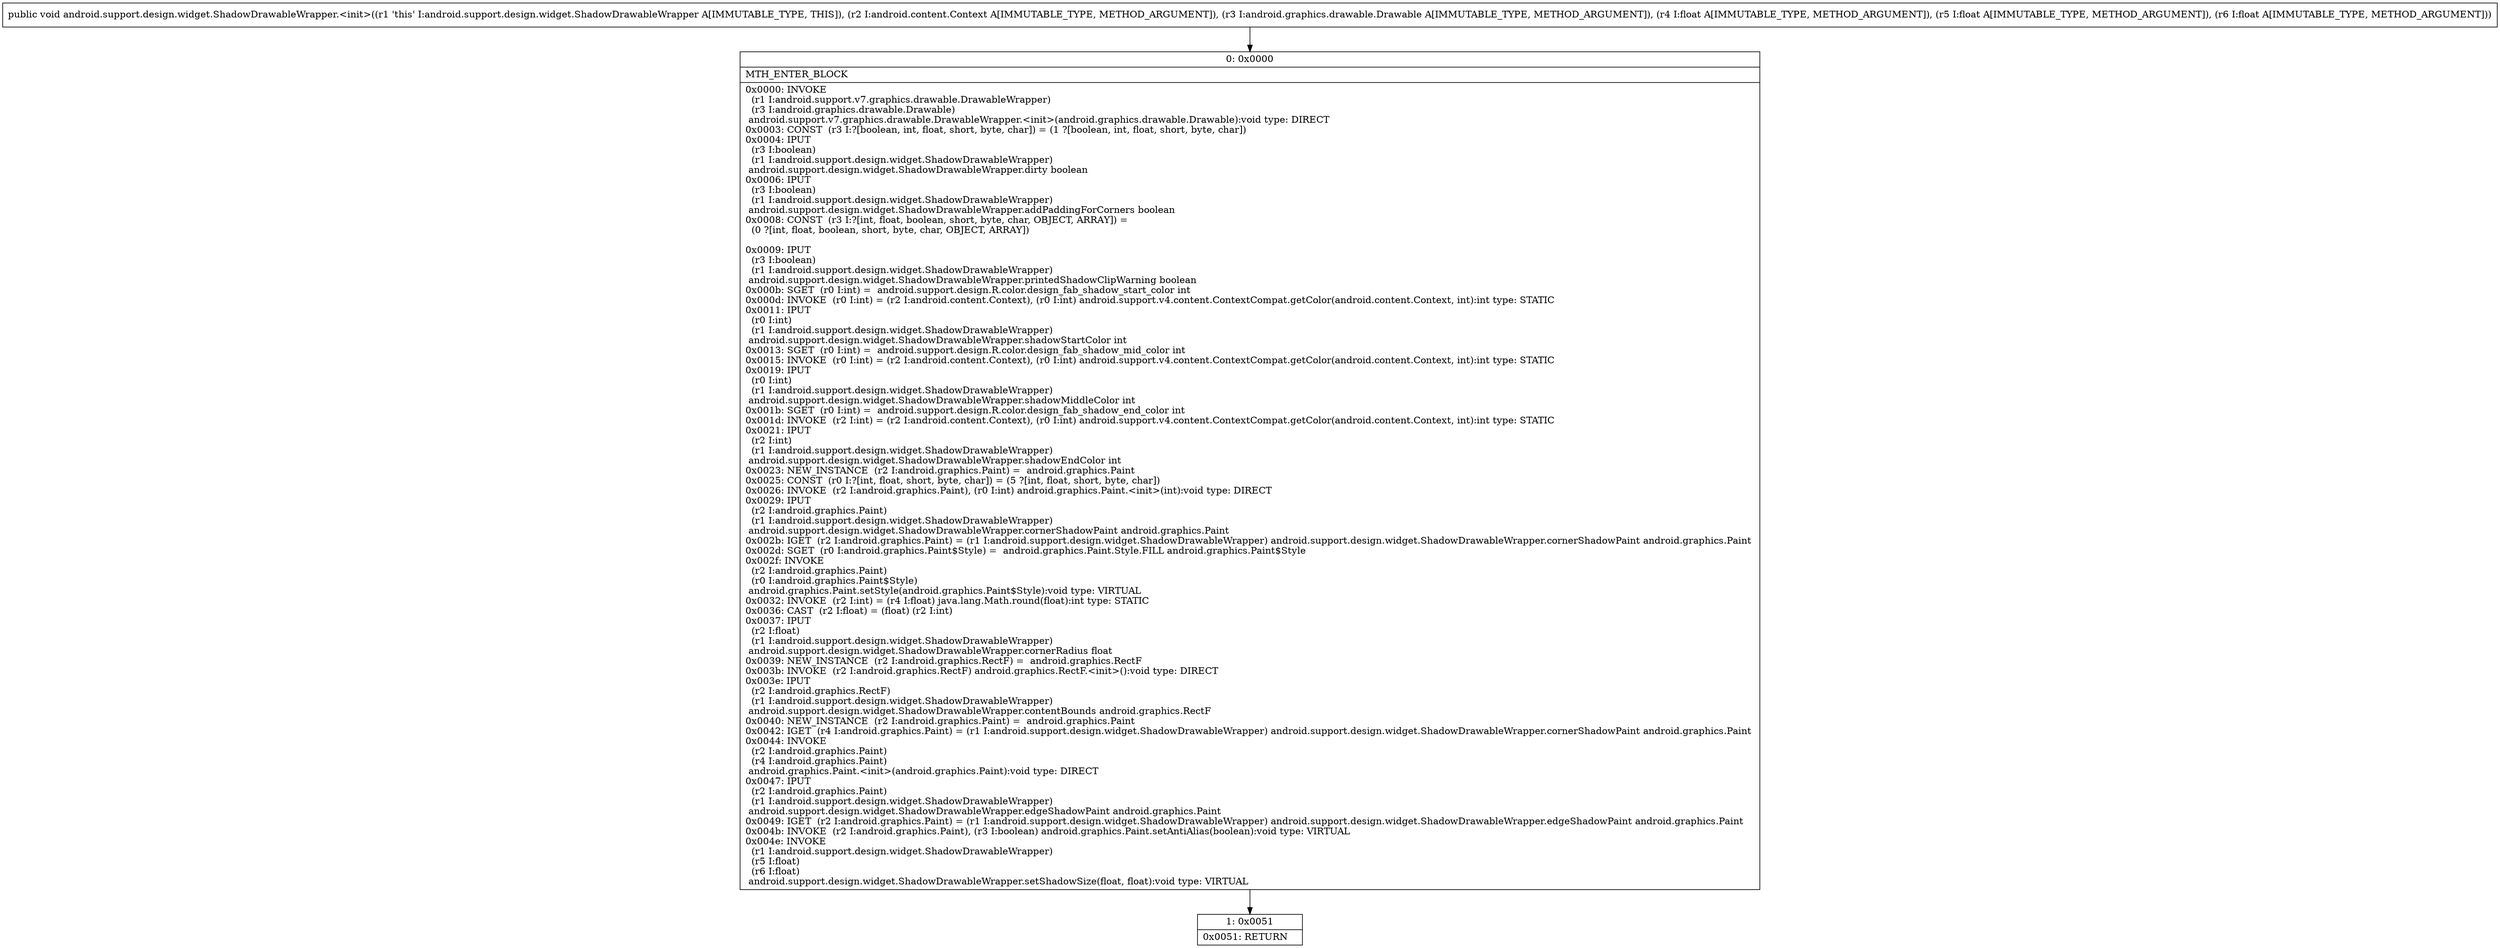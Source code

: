 digraph "CFG forandroid.support.design.widget.ShadowDrawableWrapper.\<init\>(Landroid\/content\/Context;Landroid\/graphics\/drawable\/Drawable;FFF)V" {
Node_0 [shape=record,label="{0\:\ 0x0000|MTH_ENTER_BLOCK\l|0x0000: INVOKE  \l  (r1 I:android.support.v7.graphics.drawable.DrawableWrapper)\l  (r3 I:android.graphics.drawable.Drawable)\l android.support.v7.graphics.drawable.DrawableWrapper.\<init\>(android.graphics.drawable.Drawable):void type: DIRECT \l0x0003: CONST  (r3 I:?[boolean, int, float, short, byte, char]) = (1 ?[boolean, int, float, short, byte, char]) \l0x0004: IPUT  \l  (r3 I:boolean)\l  (r1 I:android.support.design.widget.ShadowDrawableWrapper)\l android.support.design.widget.ShadowDrawableWrapper.dirty boolean \l0x0006: IPUT  \l  (r3 I:boolean)\l  (r1 I:android.support.design.widget.ShadowDrawableWrapper)\l android.support.design.widget.ShadowDrawableWrapper.addPaddingForCorners boolean \l0x0008: CONST  (r3 I:?[int, float, boolean, short, byte, char, OBJECT, ARRAY]) = \l  (0 ?[int, float, boolean, short, byte, char, OBJECT, ARRAY])\l \l0x0009: IPUT  \l  (r3 I:boolean)\l  (r1 I:android.support.design.widget.ShadowDrawableWrapper)\l android.support.design.widget.ShadowDrawableWrapper.printedShadowClipWarning boolean \l0x000b: SGET  (r0 I:int) =  android.support.design.R.color.design_fab_shadow_start_color int \l0x000d: INVOKE  (r0 I:int) = (r2 I:android.content.Context), (r0 I:int) android.support.v4.content.ContextCompat.getColor(android.content.Context, int):int type: STATIC \l0x0011: IPUT  \l  (r0 I:int)\l  (r1 I:android.support.design.widget.ShadowDrawableWrapper)\l android.support.design.widget.ShadowDrawableWrapper.shadowStartColor int \l0x0013: SGET  (r0 I:int) =  android.support.design.R.color.design_fab_shadow_mid_color int \l0x0015: INVOKE  (r0 I:int) = (r2 I:android.content.Context), (r0 I:int) android.support.v4.content.ContextCompat.getColor(android.content.Context, int):int type: STATIC \l0x0019: IPUT  \l  (r0 I:int)\l  (r1 I:android.support.design.widget.ShadowDrawableWrapper)\l android.support.design.widget.ShadowDrawableWrapper.shadowMiddleColor int \l0x001b: SGET  (r0 I:int) =  android.support.design.R.color.design_fab_shadow_end_color int \l0x001d: INVOKE  (r2 I:int) = (r2 I:android.content.Context), (r0 I:int) android.support.v4.content.ContextCompat.getColor(android.content.Context, int):int type: STATIC \l0x0021: IPUT  \l  (r2 I:int)\l  (r1 I:android.support.design.widget.ShadowDrawableWrapper)\l android.support.design.widget.ShadowDrawableWrapper.shadowEndColor int \l0x0023: NEW_INSTANCE  (r2 I:android.graphics.Paint) =  android.graphics.Paint \l0x0025: CONST  (r0 I:?[int, float, short, byte, char]) = (5 ?[int, float, short, byte, char]) \l0x0026: INVOKE  (r2 I:android.graphics.Paint), (r0 I:int) android.graphics.Paint.\<init\>(int):void type: DIRECT \l0x0029: IPUT  \l  (r2 I:android.graphics.Paint)\l  (r1 I:android.support.design.widget.ShadowDrawableWrapper)\l android.support.design.widget.ShadowDrawableWrapper.cornerShadowPaint android.graphics.Paint \l0x002b: IGET  (r2 I:android.graphics.Paint) = (r1 I:android.support.design.widget.ShadowDrawableWrapper) android.support.design.widget.ShadowDrawableWrapper.cornerShadowPaint android.graphics.Paint \l0x002d: SGET  (r0 I:android.graphics.Paint$Style) =  android.graphics.Paint.Style.FILL android.graphics.Paint$Style \l0x002f: INVOKE  \l  (r2 I:android.graphics.Paint)\l  (r0 I:android.graphics.Paint$Style)\l android.graphics.Paint.setStyle(android.graphics.Paint$Style):void type: VIRTUAL \l0x0032: INVOKE  (r2 I:int) = (r4 I:float) java.lang.Math.round(float):int type: STATIC \l0x0036: CAST  (r2 I:float) = (float) (r2 I:int) \l0x0037: IPUT  \l  (r2 I:float)\l  (r1 I:android.support.design.widget.ShadowDrawableWrapper)\l android.support.design.widget.ShadowDrawableWrapper.cornerRadius float \l0x0039: NEW_INSTANCE  (r2 I:android.graphics.RectF) =  android.graphics.RectF \l0x003b: INVOKE  (r2 I:android.graphics.RectF) android.graphics.RectF.\<init\>():void type: DIRECT \l0x003e: IPUT  \l  (r2 I:android.graphics.RectF)\l  (r1 I:android.support.design.widget.ShadowDrawableWrapper)\l android.support.design.widget.ShadowDrawableWrapper.contentBounds android.graphics.RectF \l0x0040: NEW_INSTANCE  (r2 I:android.graphics.Paint) =  android.graphics.Paint \l0x0042: IGET  (r4 I:android.graphics.Paint) = (r1 I:android.support.design.widget.ShadowDrawableWrapper) android.support.design.widget.ShadowDrawableWrapper.cornerShadowPaint android.graphics.Paint \l0x0044: INVOKE  \l  (r2 I:android.graphics.Paint)\l  (r4 I:android.graphics.Paint)\l android.graphics.Paint.\<init\>(android.graphics.Paint):void type: DIRECT \l0x0047: IPUT  \l  (r2 I:android.graphics.Paint)\l  (r1 I:android.support.design.widget.ShadowDrawableWrapper)\l android.support.design.widget.ShadowDrawableWrapper.edgeShadowPaint android.graphics.Paint \l0x0049: IGET  (r2 I:android.graphics.Paint) = (r1 I:android.support.design.widget.ShadowDrawableWrapper) android.support.design.widget.ShadowDrawableWrapper.edgeShadowPaint android.graphics.Paint \l0x004b: INVOKE  (r2 I:android.graphics.Paint), (r3 I:boolean) android.graphics.Paint.setAntiAlias(boolean):void type: VIRTUAL \l0x004e: INVOKE  \l  (r1 I:android.support.design.widget.ShadowDrawableWrapper)\l  (r5 I:float)\l  (r6 I:float)\l android.support.design.widget.ShadowDrawableWrapper.setShadowSize(float, float):void type: VIRTUAL \l}"];
Node_1 [shape=record,label="{1\:\ 0x0051|0x0051: RETURN   \l}"];
MethodNode[shape=record,label="{public void android.support.design.widget.ShadowDrawableWrapper.\<init\>((r1 'this' I:android.support.design.widget.ShadowDrawableWrapper A[IMMUTABLE_TYPE, THIS]), (r2 I:android.content.Context A[IMMUTABLE_TYPE, METHOD_ARGUMENT]), (r3 I:android.graphics.drawable.Drawable A[IMMUTABLE_TYPE, METHOD_ARGUMENT]), (r4 I:float A[IMMUTABLE_TYPE, METHOD_ARGUMENT]), (r5 I:float A[IMMUTABLE_TYPE, METHOD_ARGUMENT]), (r6 I:float A[IMMUTABLE_TYPE, METHOD_ARGUMENT])) }"];
MethodNode -> Node_0;
Node_0 -> Node_1;
}

